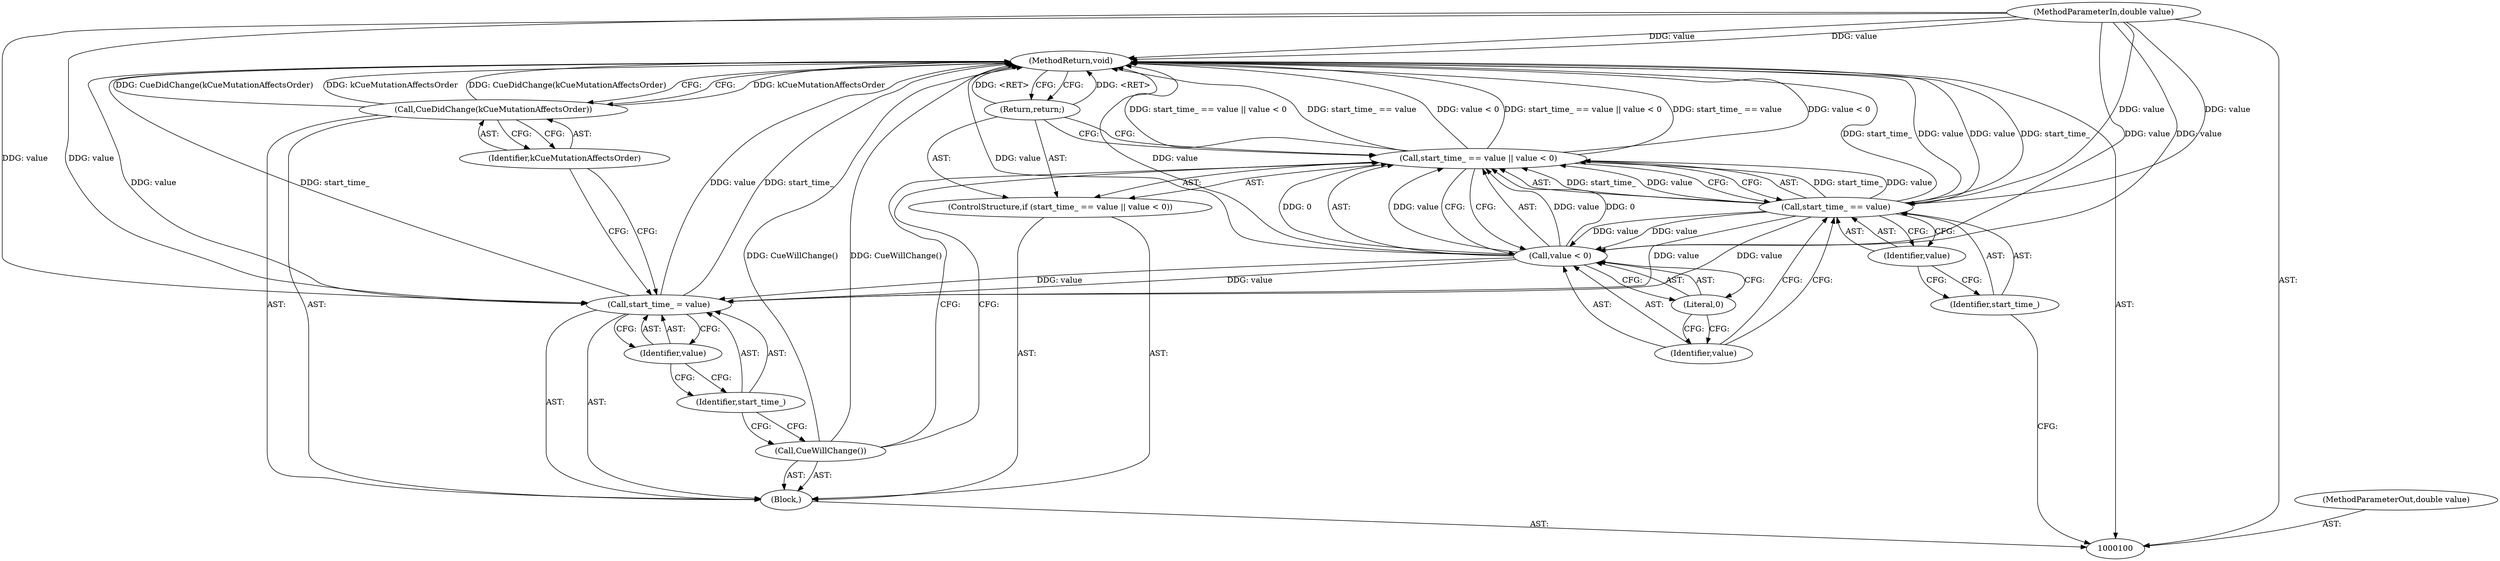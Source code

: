 digraph "1_Chrome_53f1c0f95e568d4b6b184904f98cfde2833c603c_2" {
"1000118" [label="(MethodReturn,void)"];
"1000101" [label="(MethodParameterIn,double value)"];
"1000151" [label="(MethodParameterOut,double value)"];
"1000102" [label="(Block,)"];
"1000103" [label="(ControlStructure,if (start_time_ == value || value < 0))"];
"1000107" [label="(Identifier,value)"];
"1000108" [label="(Call,value < 0)"];
"1000109" [label="(Identifier,value)"];
"1000110" [label="(Literal,0)"];
"1000104" [label="(Call,start_time_ == value || value < 0)"];
"1000105" [label="(Call,start_time_ == value)"];
"1000106" [label="(Identifier,start_time_)"];
"1000111" [label="(Return,return;)"];
"1000112" [label="(Call,CueWillChange())"];
"1000115" [label="(Identifier,value)"];
"1000113" [label="(Call,start_time_ = value)"];
"1000114" [label="(Identifier,start_time_)"];
"1000117" [label="(Identifier,kCueMutationAffectsOrder)"];
"1000116" [label="(Call,CueDidChange(kCueMutationAffectsOrder))"];
"1000118" -> "1000100"  [label="AST: "];
"1000118" -> "1000111"  [label="CFG: "];
"1000118" -> "1000116"  [label="CFG: "];
"1000111" -> "1000118"  [label="DDG: <RET>"];
"1000116" -> "1000118"  [label="DDG: kCueMutationAffectsOrder"];
"1000116" -> "1000118"  [label="DDG: CueDidChange(kCueMutationAffectsOrder)"];
"1000104" -> "1000118"  [label="DDG: value < 0"];
"1000104" -> "1000118"  [label="DDG: start_time_ == value || value < 0"];
"1000104" -> "1000118"  [label="DDG: start_time_ == value"];
"1000105" -> "1000118"  [label="DDG: value"];
"1000105" -> "1000118"  [label="DDG: start_time_"];
"1000113" -> "1000118"  [label="DDG: start_time_"];
"1000113" -> "1000118"  [label="DDG: value"];
"1000112" -> "1000118"  [label="DDG: CueWillChange()"];
"1000101" -> "1000118"  [label="DDG: value"];
"1000108" -> "1000118"  [label="DDG: value"];
"1000101" -> "1000100"  [label="AST: "];
"1000101" -> "1000118"  [label="DDG: value"];
"1000101" -> "1000105"  [label="DDG: value"];
"1000101" -> "1000108"  [label="DDG: value"];
"1000101" -> "1000113"  [label="DDG: value"];
"1000151" -> "1000100"  [label="AST: "];
"1000102" -> "1000100"  [label="AST: "];
"1000103" -> "1000102"  [label="AST: "];
"1000112" -> "1000102"  [label="AST: "];
"1000113" -> "1000102"  [label="AST: "];
"1000116" -> "1000102"  [label="AST: "];
"1000103" -> "1000102"  [label="AST: "];
"1000104" -> "1000103"  [label="AST: "];
"1000111" -> "1000103"  [label="AST: "];
"1000107" -> "1000105"  [label="AST: "];
"1000107" -> "1000106"  [label="CFG: "];
"1000105" -> "1000107"  [label="CFG: "];
"1000108" -> "1000104"  [label="AST: "];
"1000108" -> "1000110"  [label="CFG: "];
"1000109" -> "1000108"  [label="AST: "];
"1000110" -> "1000108"  [label="AST: "];
"1000104" -> "1000108"  [label="CFG: "];
"1000108" -> "1000118"  [label="DDG: value"];
"1000108" -> "1000104"  [label="DDG: value"];
"1000108" -> "1000104"  [label="DDG: 0"];
"1000105" -> "1000108"  [label="DDG: value"];
"1000101" -> "1000108"  [label="DDG: value"];
"1000108" -> "1000113"  [label="DDG: value"];
"1000109" -> "1000108"  [label="AST: "];
"1000109" -> "1000105"  [label="CFG: "];
"1000110" -> "1000109"  [label="CFG: "];
"1000110" -> "1000108"  [label="AST: "];
"1000110" -> "1000109"  [label="CFG: "];
"1000108" -> "1000110"  [label="CFG: "];
"1000104" -> "1000103"  [label="AST: "];
"1000104" -> "1000105"  [label="CFG: "];
"1000104" -> "1000108"  [label="CFG: "];
"1000105" -> "1000104"  [label="AST: "];
"1000108" -> "1000104"  [label="AST: "];
"1000111" -> "1000104"  [label="CFG: "];
"1000112" -> "1000104"  [label="CFG: "];
"1000104" -> "1000118"  [label="DDG: value < 0"];
"1000104" -> "1000118"  [label="DDG: start_time_ == value || value < 0"];
"1000104" -> "1000118"  [label="DDG: start_time_ == value"];
"1000105" -> "1000104"  [label="DDG: start_time_"];
"1000105" -> "1000104"  [label="DDG: value"];
"1000108" -> "1000104"  [label="DDG: value"];
"1000108" -> "1000104"  [label="DDG: 0"];
"1000105" -> "1000104"  [label="AST: "];
"1000105" -> "1000107"  [label="CFG: "];
"1000106" -> "1000105"  [label="AST: "];
"1000107" -> "1000105"  [label="AST: "];
"1000109" -> "1000105"  [label="CFG: "];
"1000104" -> "1000105"  [label="CFG: "];
"1000105" -> "1000118"  [label="DDG: value"];
"1000105" -> "1000118"  [label="DDG: start_time_"];
"1000105" -> "1000104"  [label="DDG: start_time_"];
"1000105" -> "1000104"  [label="DDG: value"];
"1000101" -> "1000105"  [label="DDG: value"];
"1000105" -> "1000108"  [label="DDG: value"];
"1000105" -> "1000113"  [label="DDG: value"];
"1000106" -> "1000105"  [label="AST: "];
"1000106" -> "1000100"  [label="CFG: "];
"1000107" -> "1000106"  [label="CFG: "];
"1000111" -> "1000103"  [label="AST: "];
"1000111" -> "1000104"  [label="CFG: "];
"1000118" -> "1000111"  [label="CFG: "];
"1000111" -> "1000118"  [label="DDG: <RET>"];
"1000112" -> "1000102"  [label="AST: "];
"1000112" -> "1000104"  [label="CFG: "];
"1000114" -> "1000112"  [label="CFG: "];
"1000112" -> "1000118"  [label="DDG: CueWillChange()"];
"1000115" -> "1000113"  [label="AST: "];
"1000115" -> "1000114"  [label="CFG: "];
"1000113" -> "1000115"  [label="CFG: "];
"1000113" -> "1000102"  [label="AST: "];
"1000113" -> "1000115"  [label="CFG: "];
"1000114" -> "1000113"  [label="AST: "];
"1000115" -> "1000113"  [label="AST: "];
"1000117" -> "1000113"  [label="CFG: "];
"1000113" -> "1000118"  [label="DDG: start_time_"];
"1000113" -> "1000118"  [label="DDG: value"];
"1000105" -> "1000113"  [label="DDG: value"];
"1000108" -> "1000113"  [label="DDG: value"];
"1000101" -> "1000113"  [label="DDG: value"];
"1000114" -> "1000113"  [label="AST: "];
"1000114" -> "1000112"  [label="CFG: "];
"1000115" -> "1000114"  [label="CFG: "];
"1000117" -> "1000116"  [label="AST: "];
"1000117" -> "1000113"  [label="CFG: "];
"1000116" -> "1000117"  [label="CFG: "];
"1000116" -> "1000102"  [label="AST: "];
"1000116" -> "1000117"  [label="CFG: "];
"1000117" -> "1000116"  [label="AST: "];
"1000118" -> "1000116"  [label="CFG: "];
"1000116" -> "1000118"  [label="DDG: kCueMutationAffectsOrder"];
"1000116" -> "1000118"  [label="DDG: CueDidChange(kCueMutationAffectsOrder)"];
}
